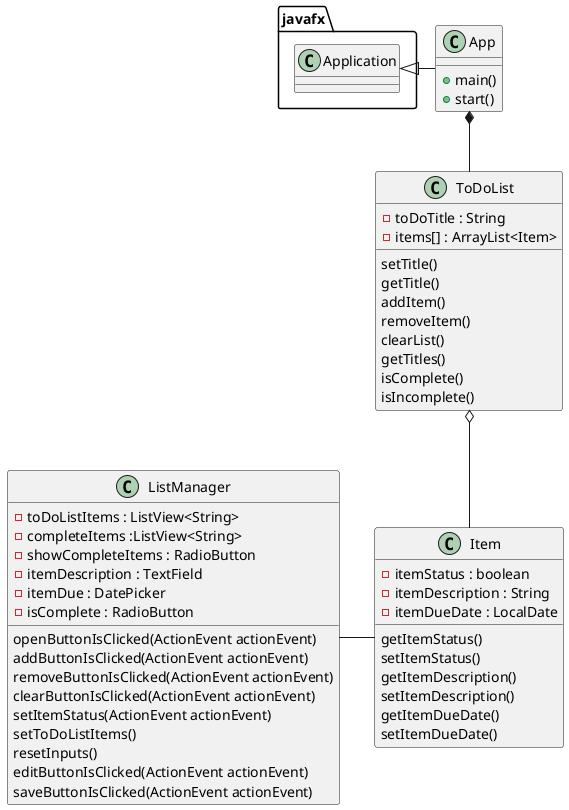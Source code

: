 @startuml
'https://plantuml.com/class-diagram



class App {
+ main()
+ start()
}

class ToDoList {
- toDoTitle : String
- items[] : ArrayList<Item>

setTitle()
getTitle()
addItem()
removeItem()
clearList()
getTitles()
isComplete()
isIncomplete()
}

class Item {
- itemStatus : boolean
- itemDescription : String
- itemDueDate : LocalDate

getItemStatus()
setItemStatus()
getItemDescription()
setItemDescription()
getItemDueDate()
setItemDueDate()
}

class ListManager {
- toDoListItems : ListView<String>
- completeItems :ListView<String>
- showCompleteItems : RadioButton
- itemDescription : TextField
- itemDue : DatePicker
- isComplete : RadioButton

openButtonIsClicked(ActionEvent actionEvent)
addButtonIsClicked(ActionEvent actionEvent)
removeButtonIsClicked(ActionEvent actionEvent)
clearButtonIsClicked(ActionEvent actionEvent)
setItemStatus(ActionEvent actionEvent)
setToDoListItems()
resetInputs()
editButtonIsClicked(ActionEvent actionEvent)
saveButtonIsClicked(ActionEvent actionEvent)
}

javafx.Application <|- App
App *-- ToDoList
ToDoList o-- Item
ListManager - Item


@enduml